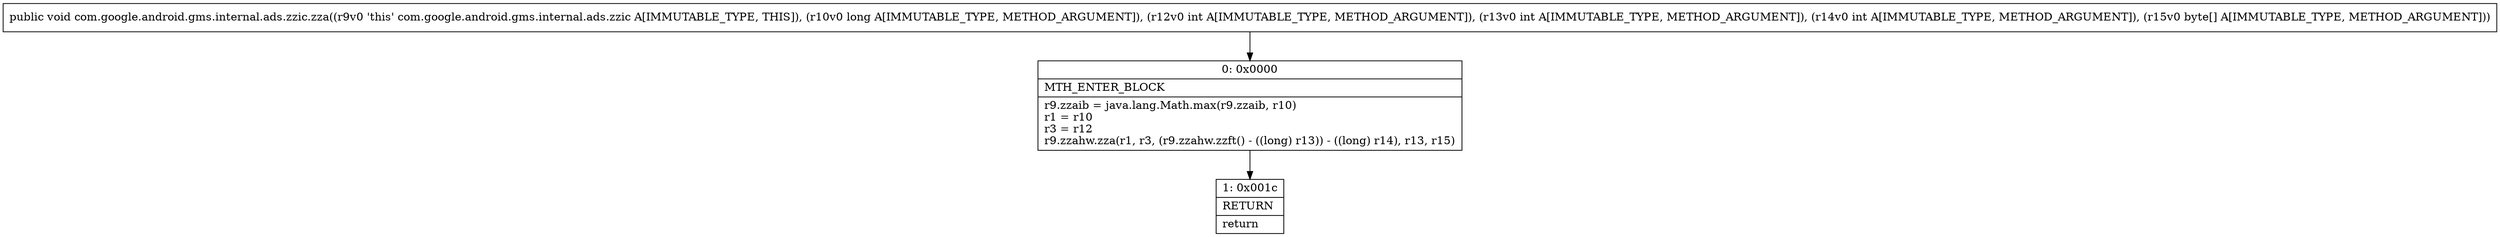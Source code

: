 digraph "CFG forcom.google.android.gms.internal.ads.zzic.zza(JIII[B)V" {
Node_0 [shape=record,label="{0\:\ 0x0000|MTH_ENTER_BLOCK\l|r9.zzaib = java.lang.Math.max(r9.zzaib, r10)\lr1 = r10\lr3 = r12\lr9.zzahw.zza(r1, r3, (r9.zzahw.zzft() \- ((long) r13)) \- ((long) r14), r13, r15)\l}"];
Node_1 [shape=record,label="{1\:\ 0x001c|RETURN\l|return\l}"];
MethodNode[shape=record,label="{public void com.google.android.gms.internal.ads.zzic.zza((r9v0 'this' com.google.android.gms.internal.ads.zzic A[IMMUTABLE_TYPE, THIS]), (r10v0 long A[IMMUTABLE_TYPE, METHOD_ARGUMENT]), (r12v0 int A[IMMUTABLE_TYPE, METHOD_ARGUMENT]), (r13v0 int A[IMMUTABLE_TYPE, METHOD_ARGUMENT]), (r14v0 int A[IMMUTABLE_TYPE, METHOD_ARGUMENT]), (r15v0 byte[] A[IMMUTABLE_TYPE, METHOD_ARGUMENT])) }"];
MethodNode -> Node_0;
Node_0 -> Node_1;
}

